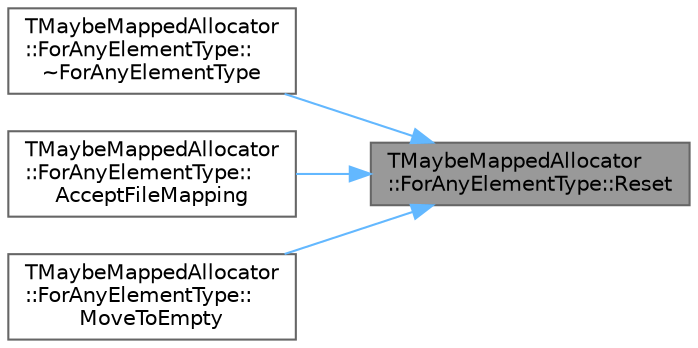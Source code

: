 digraph "TMaybeMappedAllocator::ForAnyElementType::Reset"
{
 // INTERACTIVE_SVG=YES
 // LATEX_PDF_SIZE
  bgcolor="transparent";
  edge [fontname=Helvetica,fontsize=10,labelfontname=Helvetica,labelfontsize=10];
  node [fontname=Helvetica,fontsize=10,shape=box,height=0.2,width=0.4];
  rankdir="RL";
  Node1 [id="Node000001",label="TMaybeMappedAllocator\l::ForAnyElementType::Reset",height=0.2,width=0.4,color="gray40", fillcolor="grey60", style="filled", fontcolor="black",tooltip=" "];
  Node1 -> Node2 [id="edge1_Node000001_Node000002",dir="back",color="steelblue1",style="solid",tooltip=" "];
  Node2 [id="Node000002",label="TMaybeMappedAllocator\l::ForAnyElementType::\l~ForAnyElementType",height=0.2,width=0.4,color="grey40", fillcolor="white", style="filled",URL="$d9/d4f/classTMaybeMappedAllocator_1_1ForAnyElementType.html#adfc44959628ccdfc36e8f17caa619b34",tooltip="Destructor."];
  Node1 -> Node3 [id="edge2_Node000001_Node000003",dir="back",color="steelblue1",style="solid",tooltip=" "];
  Node3 [id="Node000003",label="TMaybeMappedAllocator\l::ForAnyElementType::\lAcceptFileMapping",height=0.2,width=0.4,color="grey40", fillcolor="white", style="filled",URL="$d9/d4f/classTMaybeMappedAllocator_1_1ForAnyElementType.html#aaed2470cf62eec476bb16645a3d6789b",tooltip=" "];
  Node1 -> Node4 [id="edge3_Node000001_Node000004",dir="back",color="steelblue1",style="solid",tooltip=" "];
  Node4 [id="Node000004",label="TMaybeMappedAllocator\l::ForAnyElementType::\lMoveToEmpty",height=0.2,width=0.4,color="grey40", fillcolor="white", style="filled",URL="$d9/d4f/classTMaybeMappedAllocator_1_1ForAnyElementType.html#af33bba82222c1112e1d9f7eba14ddfe9",tooltip="Moves the state of another allocator into this one."];
}
